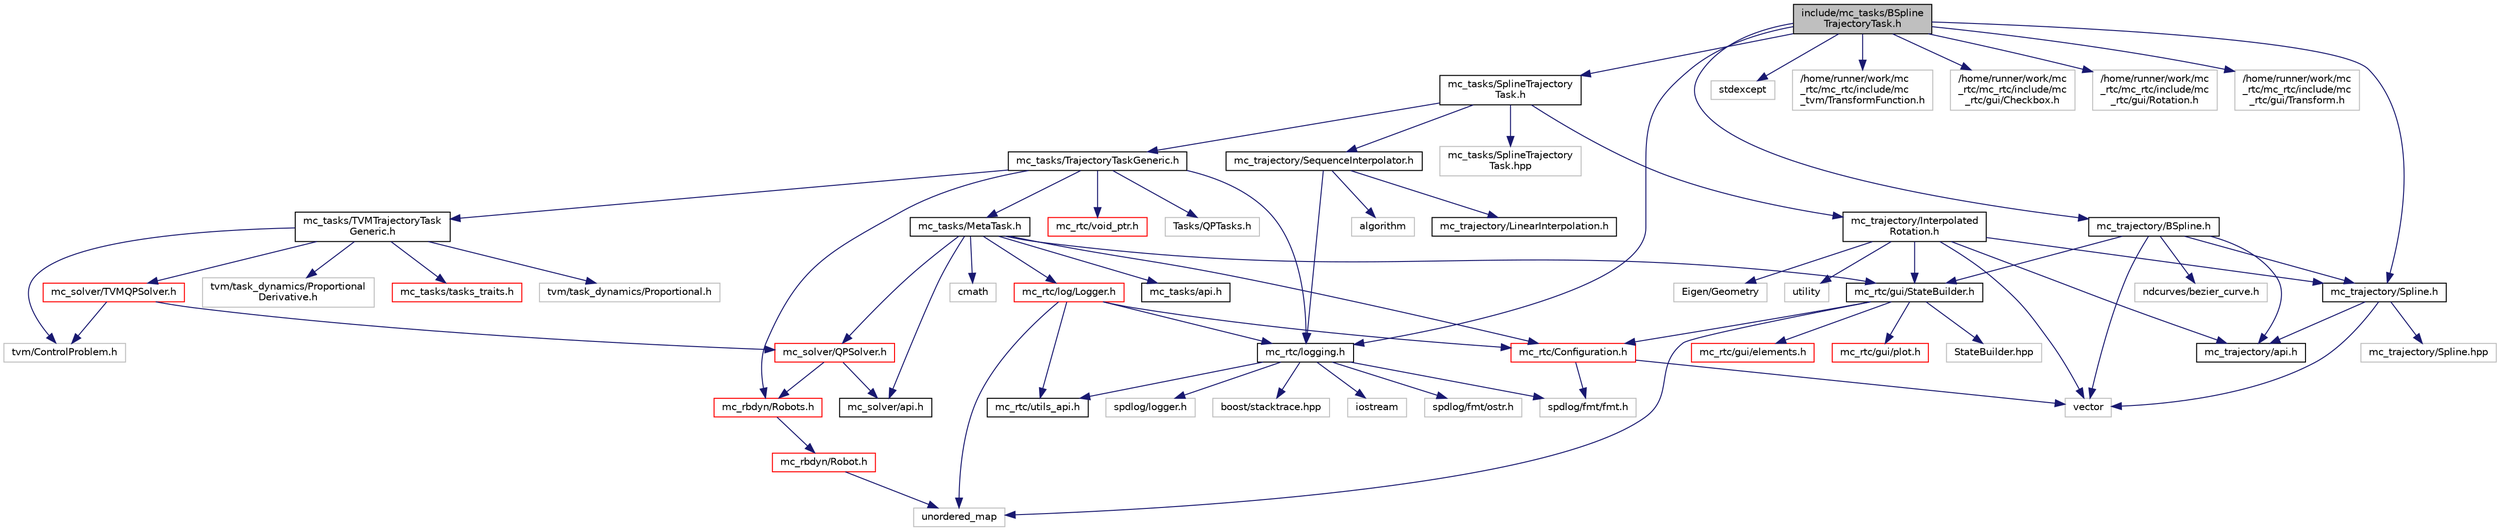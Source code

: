 digraph "include/mc_tasks/BSplineTrajectoryTask.h"
{
 // INTERACTIVE_SVG=YES
 // LATEX_PDF_SIZE
  edge [fontname="Helvetica",fontsize="10",labelfontname="Helvetica",labelfontsize="10"];
  node [fontname="Helvetica",fontsize="10",shape=record];
  Node1 [label="include/mc_tasks/BSpline\lTrajectoryTask.h",height=0.2,width=0.4,color="black", fillcolor="grey75", style="filled", fontcolor="black",tooltip=" "];
  Node1 -> Node2 [color="midnightblue",fontsize="10",style="solid",fontname="Helvetica"];
  Node2 [label="mc_tasks/SplineTrajectory\lTask.h",height=0.2,width=0.4,color="black", fillcolor="white", style="filled",URL="$SplineTrajectoryTask_8h.html",tooltip=" "];
  Node2 -> Node3 [color="midnightblue",fontsize="10",style="solid",fontname="Helvetica"];
  Node3 [label="mc_tasks/TrajectoryTaskGeneric.h",height=0.2,width=0.4,color="black", fillcolor="white", style="filled",URL="$TrajectoryTaskGeneric_8h.html",tooltip=" "];
  Node3 -> Node4 [color="midnightblue",fontsize="10",style="solid",fontname="Helvetica"];
  Node4 [label="mc_tasks/MetaTask.h",height=0.2,width=0.4,color="black", fillcolor="white", style="filled",URL="$MetaTask_8h.html",tooltip=" "];
  Node4 -> Node5 [color="midnightblue",fontsize="10",style="solid",fontname="Helvetica"];
  Node5 [label="mc_tasks/api.h",height=0.2,width=0.4,color="black", fillcolor="white", style="filled",URL="$include_2mc__tasks_2api_8h.html",tooltip=" "];
  Node4 -> Node6 [color="midnightblue",fontsize="10",style="solid",fontname="Helvetica"];
  Node6 [label="mc_rtc/Configuration.h",height=0.2,width=0.4,color="red", fillcolor="white", style="filled",URL="$mc__rtc_2Configuration_8h.html",tooltip=" "];
  Node6 -> Node24 [color="midnightblue",fontsize="10",style="solid",fontname="Helvetica"];
  Node24 [label="spdlog/fmt/fmt.h",height=0.2,width=0.4,color="grey75", fillcolor="white", style="filled",tooltip=" "];
  Node6 -> Node20 [color="midnightblue",fontsize="10",style="solid",fontname="Helvetica"];
  Node20 [label="vector",height=0.2,width=0.4,color="grey75", fillcolor="white", style="filled",tooltip=" "];
  Node4 -> Node35 [color="midnightblue",fontsize="10",style="solid",fontname="Helvetica"];
  Node35 [label="mc_rtc/gui/StateBuilder.h",height=0.2,width=0.4,color="black", fillcolor="white", style="filled",URL="$StateBuilder_8h.html",tooltip=" "];
  Node35 -> Node6 [color="midnightblue",fontsize="10",style="solid",fontname="Helvetica"];
  Node35 -> Node36 [color="midnightblue",fontsize="10",style="solid",fontname="Helvetica"];
  Node36 [label="mc_rtc/gui/elements.h",height=0.2,width=0.4,color="red", fillcolor="white", style="filled",URL="$elements_8h.html",tooltip=" "];
  Node35 -> Node40 [color="midnightblue",fontsize="10",style="solid",fontname="Helvetica"];
  Node40 [label="mc_rtc/gui/plot.h",height=0.2,width=0.4,color="red", fillcolor="white", style="filled",URL="$plot_8h.html",tooltip=" "];
  Node35 -> Node49 [color="midnightblue",fontsize="10",style="solid",fontname="Helvetica"];
  Node49 [label="unordered_map",height=0.2,width=0.4,color="grey75", fillcolor="white", style="filled",tooltip=" "];
  Node35 -> Node50 [color="midnightblue",fontsize="10",style="solid",fontname="Helvetica"];
  Node50 [label="StateBuilder.hpp",height=0.2,width=0.4,color="grey75", fillcolor="white", style="filled",tooltip=" "];
  Node4 -> Node51 [color="midnightblue",fontsize="10",style="solid",fontname="Helvetica"];
  Node51 [label="mc_rtc/log/Logger.h",height=0.2,width=0.4,color="red", fillcolor="white", style="filled",URL="$Logger_8h.html",tooltip=" "];
  Node51 -> Node22 [color="midnightblue",fontsize="10",style="solid",fontname="Helvetica"];
  Node22 [label="mc_rtc/logging.h",height=0.2,width=0.4,color="black", fillcolor="white", style="filled",URL="$logging_8h.html",tooltip=" "];
  Node22 -> Node8 [color="midnightblue",fontsize="10",style="solid",fontname="Helvetica"];
  Node8 [label="mc_rtc/utils_api.h",height=0.2,width=0.4,color="black", fillcolor="white", style="filled",URL="$utils__api_8h.html",tooltip=" "];
  Node22 -> Node23 [color="midnightblue",fontsize="10",style="solid",fontname="Helvetica"];
  Node23 [label="iostream",height=0.2,width=0.4,color="grey75", fillcolor="white", style="filled",tooltip=" "];
  Node22 -> Node24 [color="midnightblue",fontsize="10",style="solid",fontname="Helvetica"];
  Node22 -> Node25 [color="midnightblue",fontsize="10",style="solid",fontname="Helvetica"];
  Node25 [label="spdlog/fmt/ostr.h",height=0.2,width=0.4,color="grey75", fillcolor="white", style="filled",tooltip=" "];
  Node22 -> Node26 [color="midnightblue",fontsize="10",style="solid",fontname="Helvetica"];
  Node26 [label="spdlog/logger.h",height=0.2,width=0.4,color="grey75", fillcolor="white", style="filled",tooltip=" "];
  Node22 -> Node27 [color="midnightblue",fontsize="10",style="solid",fontname="Helvetica"];
  Node27 [label="boost/stacktrace.hpp",height=0.2,width=0.4,color="grey75", fillcolor="white", style="filled",tooltip=" "];
  Node51 -> Node8 [color="midnightblue",fontsize="10",style="solid",fontname="Helvetica"];
  Node51 -> Node6 [color="midnightblue",fontsize="10",style="solid",fontname="Helvetica"];
  Node51 -> Node49 [color="midnightblue",fontsize="10",style="solid",fontname="Helvetica"];
  Node4 -> Node53 [color="midnightblue",fontsize="10",style="solid",fontname="Helvetica"];
  Node53 [label="mc_solver/QPSolver.h",height=0.2,width=0.4,color="red", fillcolor="white", style="filled",URL="$QPSolver_8h.html",tooltip=" "];
  Node53 -> Node54 [color="midnightblue",fontsize="10",style="solid",fontname="Helvetica"];
  Node54 [label="mc_solver/api.h",height=0.2,width=0.4,color="black", fillcolor="white", style="filled",URL="$include_2mc__solver_2api_8h.html",tooltip=" "];
  Node53 -> Node59 [color="midnightblue",fontsize="10",style="solid",fontname="Helvetica"];
  Node59 [label="mc_rbdyn/Robots.h",height=0.2,width=0.4,color="red", fillcolor="white", style="filled",URL="$Robots_8h.html",tooltip=" "];
  Node59 -> Node60 [color="midnightblue",fontsize="10",style="solid",fontname="Helvetica"];
  Node60 [label="mc_rbdyn/Robot.h",height=0.2,width=0.4,color="red", fillcolor="white", style="filled",URL="$mc__rbdyn_2Robot_8h.html",tooltip=" "];
  Node60 -> Node49 [color="midnightblue",fontsize="10",style="solid",fontname="Helvetica"];
  Node4 -> Node54 [color="midnightblue",fontsize="10",style="solid",fontname="Helvetica"];
  Node4 -> Node97 [color="midnightblue",fontsize="10",style="solid",fontname="Helvetica"];
  Node97 [label="cmath",height=0.2,width=0.4,color="grey75", fillcolor="white", style="filled",tooltip=" "];
  Node3 -> Node98 [color="midnightblue",fontsize="10",style="solid",fontname="Helvetica"];
  Node98 [label="mc_tasks/TVMTrajectoryTask\lGeneric.h",height=0.2,width=0.4,color="black", fillcolor="white", style="filled",URL="$TVMTrajectoryTaskGeneric_8h.html",tooltip=" "];
  Node98 -> Node99 [color="midnightblue",fontsize="10",style="solid",fontname="Helvetica"];
  Node99 [label="mc_tasks/tasks_traits.h",height=0.2,width=0.4,color="red", fillcolor="white", style="filled",URL="$tasks__traits_8h.html",tooltip=" "];
  Node98 -> Node100 [color="midnightblue",fontsize="10",style="solid",fontname="Helvetica"];
  Node100 [label="mc_solver/TVMQPSolver.h",height=0.2,width=0.4,color="red", fillcolor="white", style="filled",URL="$TVMQPSolver_8h.html",tooltip=" "];
  Node100 -> Node53 [color="midnightblue",fontsize="10",style="solid",fontname="Helvetica"];
  Node100 -> Node103 [color="midnightblue",fontsize="10",style="solid",fontname="Helvetica"];
  Node103 [label="tvm/ControlProblem.h",height=0.2,width=0.4,color="grey75", fillcolor="white", style="filled",tooltip=" "];
  Node98 -> Node103 [color="midnightblue",fontsize="10",style="solid",fontname="Helvetica"];
  Node98 -> Node106 [color="midnightblue",fontsize="10",style="solid",fontname="Helvetica"];
  Node106 [label="tvm/task_dynamics/Proportional.h",height=0.2,width=0.4,color="grey75", fillcolor="white", style="filled",tooltip=" "];
  Node98 -> Node107 [color="midnightblue",fontsize="10",style="solid",fontname="Helvetica"];
  Node107 [label="tvm/task_dynamics/Proportional\lDerivative.h",height=0.2,width=0.4,color="grey75", fillcolor="white", style="filled",tooltip=" "];
  Node3 -> Node59 [color="midnightblue",fontsize="10",style="solid",fontname="Helvetica"];
  Node3 -> Node22 [color="midnightblue",fontsize="10",style="solid",fontname="Helvetica"];
  Node3 -> Node108 [color="midnightblue",fontsize="10",style="solid",fontname="Helvetica"];
  Node108 [label="mc_rtc/void_ptr.h",height=0.2,width=0.4,color="red", fillcolor="white", style="filled",URL="$void__ptr_8h.html",tooltip=" "];
  Node3 -> Node109 [color="midnightblue",fontsize="10",style="solid",fontname="Helvetica"];
  Node109 [label="Tasks/QPTasks.h",height=0.2,width=0.4,color="grey75", fillcolor="white", style="filled",tooltip=" "];
  Node2 -> Node110 [color="midnightblue",fontsize="10",style="solid",fontname="Helvetica"];
  Node110 [label="mc_trajectory/Interpolated\lRotation.h",height=0.2,width=0.4,color="black", fillcolor="white", style="filled",URL="$InterpolatedRotation_8h.html",tooltip=" "];
  Node110 -> Node35 [color="midnightblue",fontsize="10",style="solid",fontname="Helvetica"];
  Node110 -> Node111 [color="midnightblue",fontsize="10",style="solid",fontname="Helvetica"];
  Node111 [label="mc_trajectory/Spline.h",height=0.2,width=0.4,color="black", fillcolor="white", style="filled",URL="$Spline_8h.html",tooltip=" "];
  Node111 -> Node112 [color="midnightblue",fontsize="10",style="solid",fontname="Helvetica"];
  Node112 [label="mc_trajectory/api.h",height=0.2,width=0.4,color="black", fillcolor="white", style="filled",URL="$include_2mc__trajectory_2api_8h.html",tooltip=" "];
  Node111 -> Node20 [color="midnightblue",fontsize="10",style="solid",fontname="Helvetica"];
  Node111 -> Node113 [color="midnightblue",fontsize="10",style="solid",fontname="Helvetica"];
  Node113 [label="mc_trajectory/Spline.hpp",height=0.2,width=0.4,color="grey75", fillcolor="white", style="filled",tooltip=" "];
  Node110 -> Node112 [color="midnightblue",fontsize="10",style="solid",fontname="Helvetica"];
  Node110 -> Node114 [color="midnightblue",fontsize="10",style="solid",fontname="Helvetica"];
  Node114 [label="Eigen/Geometry",height=0.2,width=0.4,color="grey75", fillcolor="white", style="filled",tooltip=" "];
  Node110 -> Node115 [color="midnightblue",fontsize="10",style="solid",fontname="Helvetica"];
  Node115 [label="utility",height=0.2,width=0.4,color="grey75", fillcolor="white", style="filled",tooltip=" "];
  Node110 -> Node20 [color="midnightblue",fontsize="10",style="solid",fontname="Helvetica"];
  Node2 -> Node116 [color="midnightblue",fontsize="10",style="solid",fontname="Helvetica"];
  Node116 [label="mc_trajectory/SequenceInterpolator.h",height=0.2,width=0.4,color="black", fillcolor="white", style="filled",URL="$SequenceInterpolator_8h.html",tooltip=" "];
  Node116 -> Node22 [color="midnightblue",fontsize="10",style="solid",fontname="Helvetica"];
  Node116 -> Node117 [color="midnightblue",fontsize="10",style="solid",fontname="Helvetica"];
  Node117 [label="mc_trajectory/LinearInterpolation.h",height=0.2,width=0.4,color="black", fillcolor="white", style="filled",URL="$LinearInterpolation_8h.html",tooltip=" "];
  Node116 -> Node118 [color="midnightblue",fontsize="10",style="solid",fontname="Helvetica"];
  Node118 [label="algorithm",height=0.2,width=0.4,color="grey75", fillcolor="white", style="filled",tooltip=" "];
  Node2 -> Node119 [color="midnightblue",fontsize="10",style="solid",fontname="Helvetica"];
  Node119 [label="mc_tasks/SplineTrajectory\lTask.hpp",height=0.2,width=0.4,color="grey75", fillcolor="white", style="filled",tooltip=" "];
  Node1 -> Node22 [color="midnightblue",fontsize="10",style="solid",fontname="Helvetica"];
  Node1 -> Node111 [color="midnightblue",fontsize="10",style="solid",fontname="Helvetica"];
  Node1 -> Node120 [color="midnightblue",fontsize="10",style="solid",fontname="Helvetica"];
  Node120 [label="stdexcept",height=0.2,width=0.4,color="grey75", fillcolor="white", style="filled",tooltip=" "];
  Node1 -> Node121 [color="midnightblue",fontsize="10",style="solid",fontname="Helvetica"];
  Node121 [label="/home/runner/work/mc\l_rtc/mc_rtc/include/mc\l_tvm/TransformFunction.h",height=0.2,width=0.4,color="grey75", fillcolor="white", style="filled",tooltip=" "];
  Node1 -> Node122 [color="midnightblue",fontsize="10",style="solid",fontname="Helvetica"];
  Node122 [label="/home/runner/work/mc\l_rtc/mc_rtc/include/mc\l_rtc/gui/Checkbox.h",height=0.2,width=0.4,color="grey75", fillcolor="white", style="filled",tooltip=" "];
  Node1 -> Node123 [color="midnightblue",fontsize="10",style="solid",fontname="Helvetica"];
  Node123 [label="/home/runner/work/mc\l_rtc/mc_rtc/include/mc\l_rtc/gui/Rotation.h",height=0.2,width=0.4,color="grey75", fillcolor="white", style="filled",tooltip=" "];
  Node1 -> Node124 [color="midnightblue",fontsize="10",style="solid",fontname="Helvetica"];
  Node124 [label="/home/runner/work/mc\l_rtc/mc_rtc/include/mc\l_rtc/gui/Transform.h",height=0.2,width=0.4,color="grey75", fillcolor="white", style="filled",tooltip=" "];
  Node1 -> Node125 [color="midnightblue",fontsize="10",style="solid",fontname="Helvetica"];
  Node125 [label="mc_trajectory/BSpline.h",height=0.2,width=0.4,color="black", fillcolor="white", style="filled",URL="$BSpline_8h.html",tooltip=" "];
  Node125 -> Node35 [color="midnightblue",fontsize="10",style="solid",fontname="Helvetica"];
  Node125 -> Node111 [color="midnightblue",fontsize="10",style="solid",fontname="Helvetica"];
  Node125 -> Node112 [color="midnightblue",fontsize="10",style="solid",fontname="Helvetica"];
  Node125 -> Node126 [color="midnightblue",fontsize="10",style="solid",fontname="Helvetica"];
  Node126 [label="ndcurves/bezier_curve.h",height=0.2,width=0.4,color="grey75", fillcolor="white", style="filled",tooltip=" "];
  Node125 -> Node20 [color="midnightblue",fontsize="10",style="solid",fontname="Helvetica"];
}
